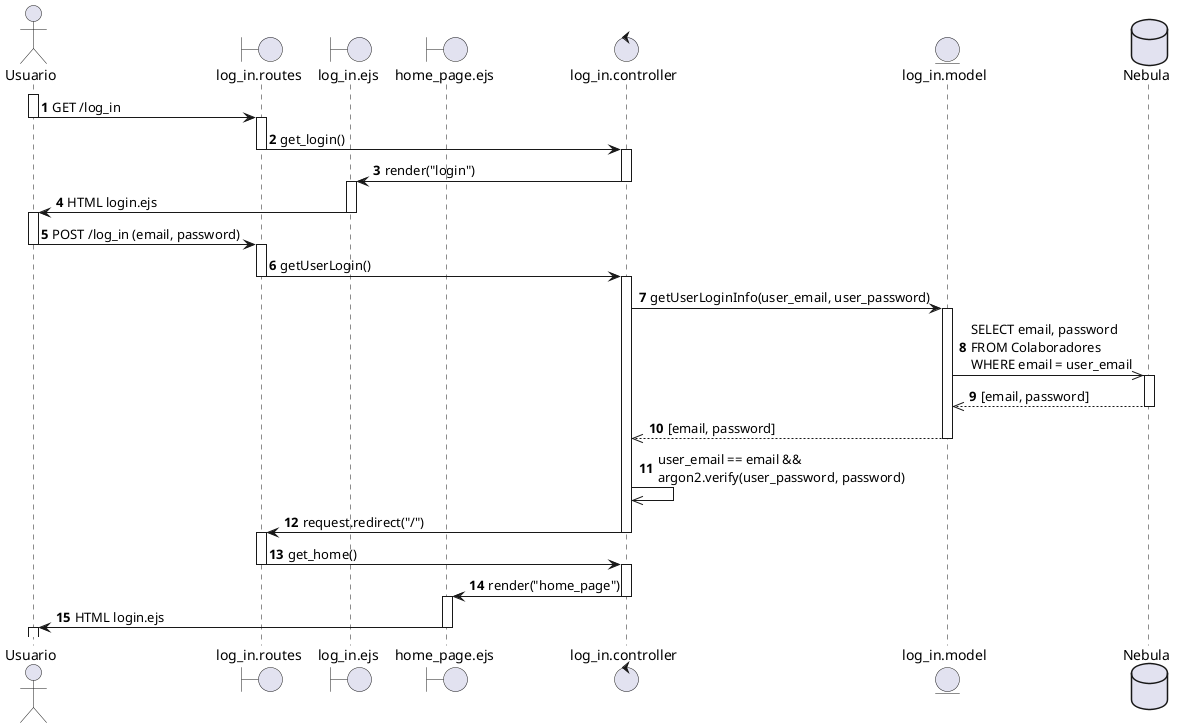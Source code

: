 @startuml Prueba
autonumber
actor Usuario as u
boundary log_in.routes as lgr
boundary log_in.ejs as lge
boundary home_page.ejs as h
control log_in.controller as lgc
entity log_in.model as lgm
database Nebula as db

activate u
u -> lgr : GET /log_in
deactivate u

activate lgr
lgr -> lgc : get_login()
deactivate lgr
activate lgc
lgc -> lge : render("login")
deactivate lgc
activate lge
lge -> u : HTML login.ejs
deactivate lge 

activate u
u -> lgr : POST /log_in (email, password)
deactivate u

activate lgr
lgr -> lgc : getUserLogin()
deactivate lgr

activate lgc
lgc -> lgm : getUserLoginInfo(user_email, user_password)
activate lgm
lgm ->> db : SELECT email, password \nFROM Colaboradores \nWHERE email = user_email
activate db
db -->> lgm : [email, password]
deactivate db
lgm -->> lgc : [email, password]
deactivate lgm
lgc ->> lgc : user_email == email && \nargon2.verify(user_password, password)
lgc -> lgr : request.redirect("/")
deactivate lgc

activate lgr
lgr -> lgc : get_home()
deactivate lgr
activate lgc
lgc -> h : render("home_page")
deactivate lgc
activate h
h -> u : HTML login.ejs
deactivate h 


activate u

@enduml